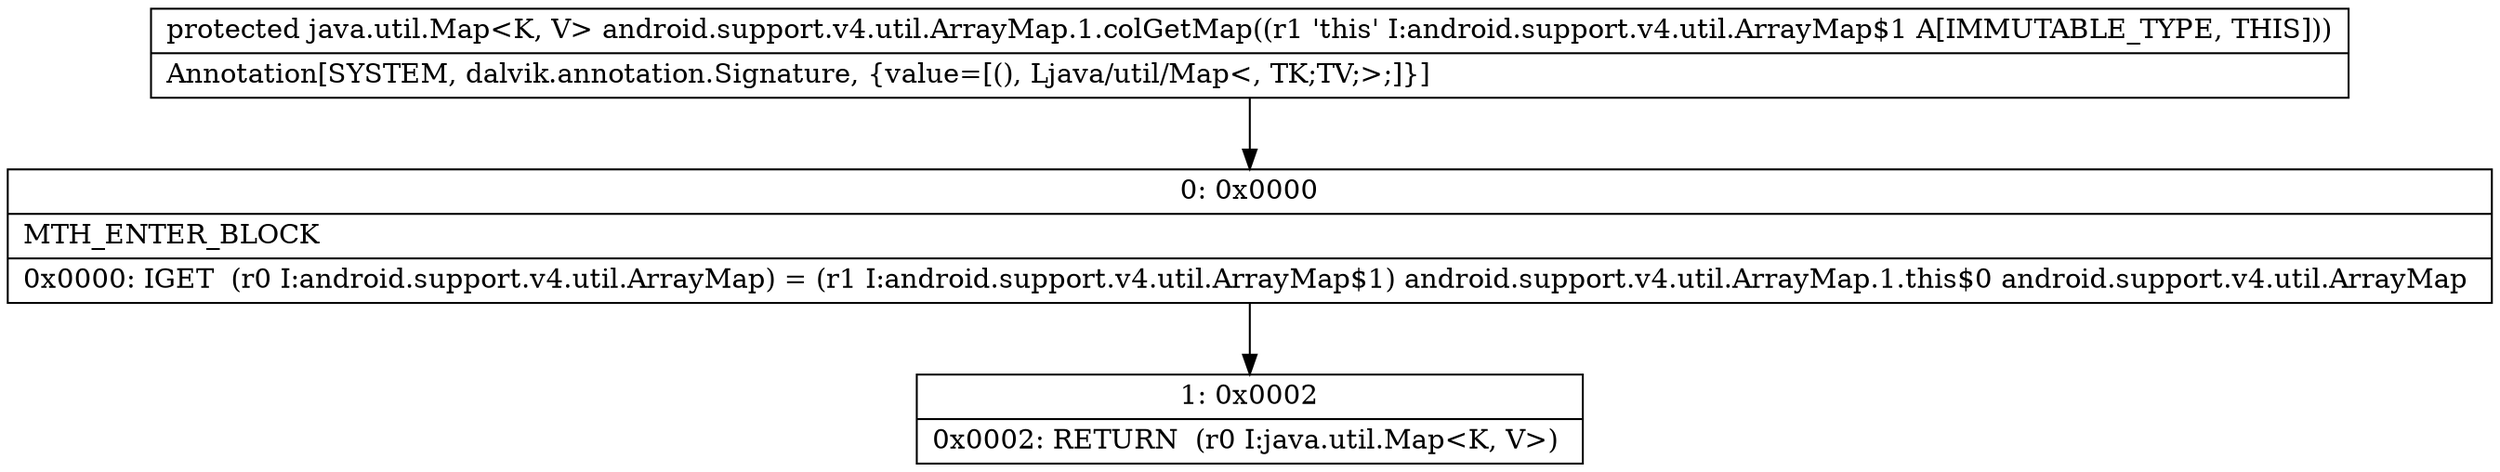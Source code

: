 digraph "CFG forandroid.support.v4.util.ArrayMap.1.colGetMap()Ljava\/util\/Map;" {
Node_0 [shape=record,label="{0\:\ 0x0000|MTH_ENTER_BLOCK\l|0x0000: IGET  (r0 I:android.support.v4.util.ArrayMap) = (r1 I:android.support.v4.util.ArrayMap$1) android.support.v4.util.ArrayMap.1.this$0 android.support.v4.util.ArrayMap \l}"];
Node_1 [shape=record,label="{1\:\ 0x0002|0x0002: RETURN  (r0 I:java.util.Map\<K, V\>) \l}"];
MethodNode[shape=record,label="{protected java.util.Map\<K, V\> android.support.v4.util.ArrayMap.1.colGetMap((r1 'this' I:android.support.v4.util.ArrayMap$1 A[IMMUTABLE_TYPE, THIS]))  | Annotation[SYSTEM, dalvik.annotation.Signature, \{value=[(), Ljava\/util\/Map\<, TK;TV;\>;]\}]\l}"];
MethodNode -> Node_0;
Node_0 -> Node_1;
}

